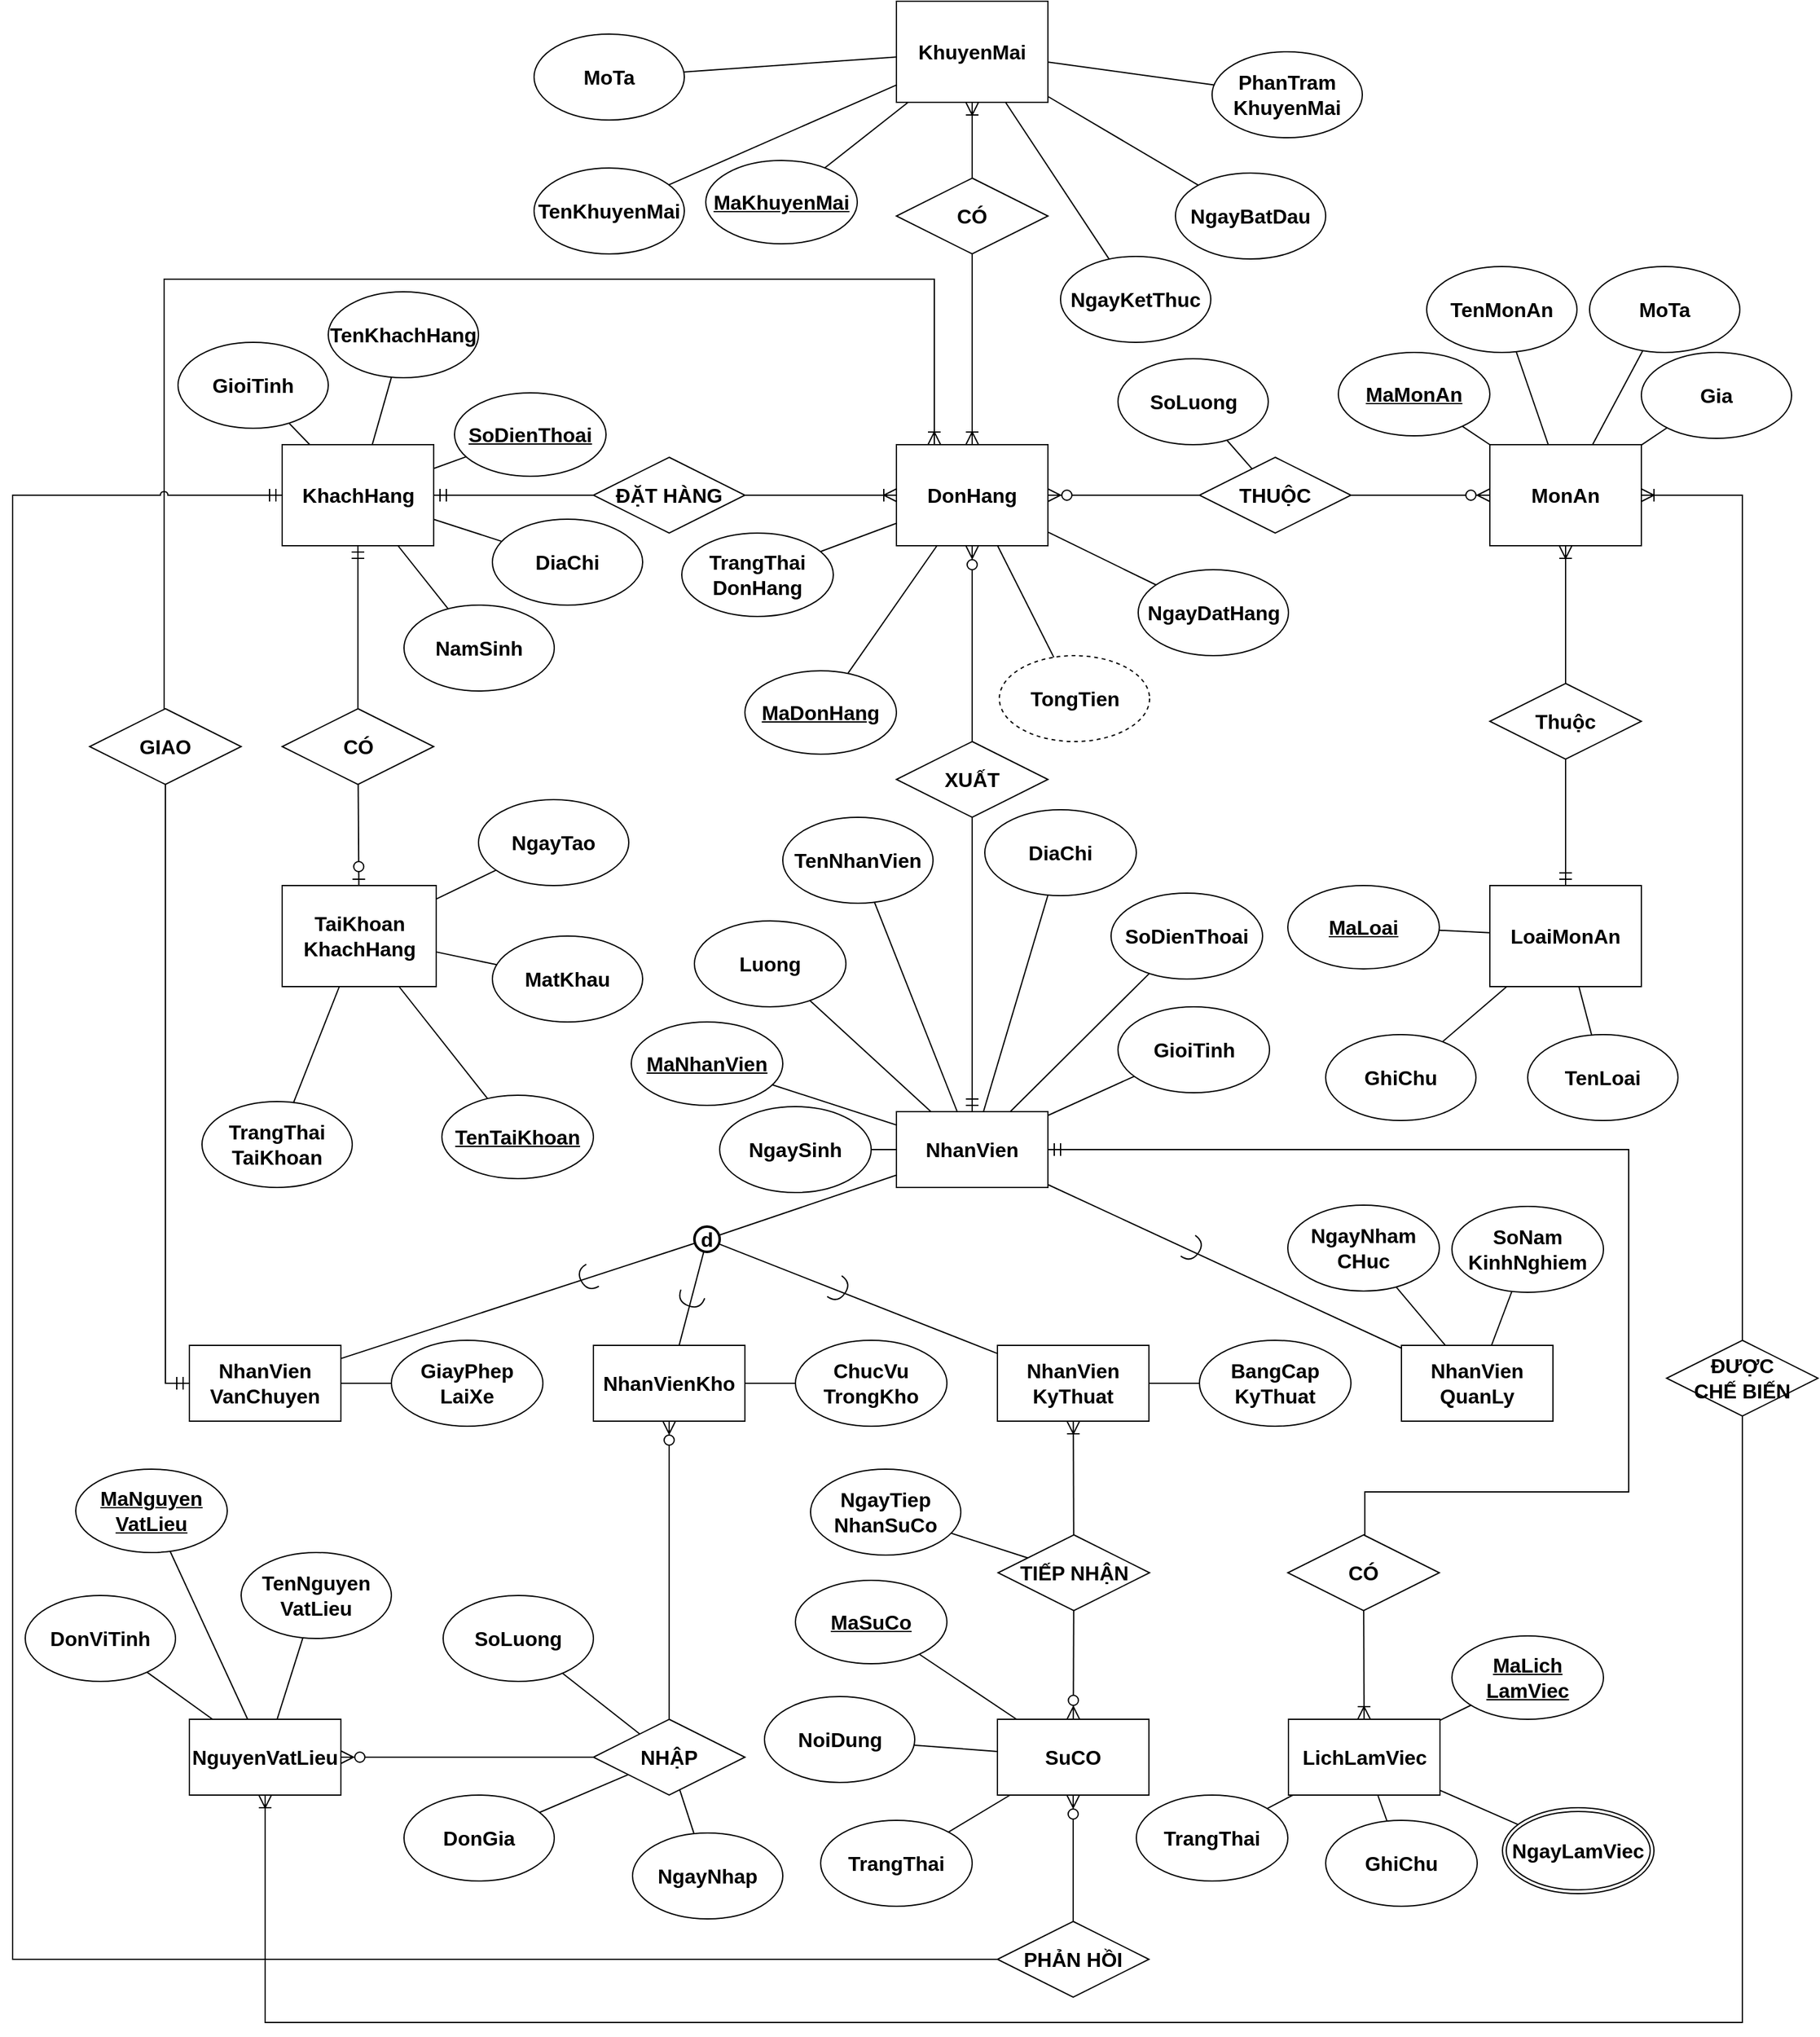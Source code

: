 <mxfile version="21.6.8" type="device">
  <diagram name="Page-1" id="TiDIDW8PdzmwlVwa-iWJ">
    <mxGraphModel dx="2712" dy="1981" grid="1" gridSize="10" guides="1" tooltips="1" connect="0" arrows="0" fold="1" page="0" pageScale="1" pageWidth="850" pageHeight="1100" math="0" shadow="0">
      <root>
        <mxCell id="0" />
        <mxCell id="1" parent="0" />
        <mxCell id="1gYb4sTMnEVi2AJFtTjA-1" value="NhanVien" style="whiteSpace=wrap;html=1;align=center;fontSize=16;fontStyle=1" parent="1" vertex="1">
          <mxGeometry x="280" y="379" width="120" height="60" as="geometry" />
        </mxCell>
        <mxCell id="1gYb4sTMnEVi2AJFtTjA-3" value="KhachHang" style="whiteSpace=wrap;html=1;align=center;fontSize=16;fontStyle=1" parent="1" vertex="1">
          <mxGeometry x="-206.5" y="-149" width="120" height="80" as="geometry" />
        </mxCell>
        <mxCell id="1gYb4sTMnEVi2AJFtTjA-4" value="CÓ" style="shape=rhombus;perimeter=rhombusPerimeter;whiteSpace=wrap;html=1;align=center;fontSize=16;fontStyle=1" parent="1" vertex="1">
          <mxGeometry x="-206.5" y="60" width="120" height="60" as="geometry" />
        </mxCell>
        <mxCell id="1gYb4sTMnEVi2AJFtTjA-5" value="TaiKhoan KhachHang" style="whiteSpace=wrap;html=1;align=center;fontSize=16;fontStyle=1" parent="1" vertex="1">
          <mxGeometry x="-206.5" y="200" width="122" height="80" as="geometry" />
        </mxCell>
        <mxCell id="1gYb4sTMnEVi2AJFtTjA-8" value="" style="fontSize=16;html=1;endArrow=ERzeroToOne;endFill=1;rounded=0;startSize=8;endSize=8;fontStyle=1" parent="1" source="1gYb4sTMnEVi2AJFtTjA-4" target="1gYb4sTMnEVi2AJFtTjA-5" edge="1">
          <mxGeometry width="100" height="100" relative="1" as="geometry">
            <mxPoint x="289.5" y="-18" as="sourcePoint" />
            <mxPoint x="149.5" y="-58" as="targetPoint" />
          </mxGeometry>
        </mxCell>
        <mxCell id="1gYb4sTMnEVi2AJFtTjA-10" value="" style="fontSize=16;html=1;endArrow=ERmandOne;rounded=0;startSize=8;endSize=8;fontStyle=1" parent="1" source="1gYb4sTMnEVi2AJFtTjA-4" target="1gYb4sTMnEVi2AJFtTjA-3" edge="1">
          <mxGeometry width="100" height="100" relative="1" as="geometry">
            <mxPoint x="-150.5" y="72" as="sourcePoint" />
            <mxPoint x="-50.5" y="-28" as="targetPoint" />
          </mxGeometry>
        </mxCell>
        <mxCell id="1gYb4sTMnEVi2AJFtTjA-16" value="NhanVien QuanLy" style="whiteSpace=wrap;html=1;align=center;fontSize=16;fontStyle=1" parent="1" vertex="1">
          <mxGeometry x="680" y="564" width="120" height="60" as="geometry" />
        </mxCell>
        <mxCell id="1gYb4sTMnEVi2AJFtTjA-17" value="NhanVien VanChuyen" style="whiteSpace=wrap;html=1;align=center;fontSize=16;fontStyle=1" parent="1" vertex="1">
          <mxGeometry x="-280" y="564" width="120" height="60" as="geometry" />
        </mxCell>
        <mxCell id="1gYb4sTMnEVi2AJFtTjA-18" value="NhanVienKho" style="whiteSpace=wrap;html=1;align=center;fontSize=16;fontStyle=1" parent="1" vertex="1">
          <mxGeometry x="40" y="564" width="120" height="60" as="geometry" />
        </mxCell>
        <mxCell id="1gYb4sTMnEVi2AJFtTjA-19" value="NhanVien KyThuat" style="whiteSpace=wrap;html=1;align=center;fontSize=16;fontStyle=1" parent="1" vertex="1">
          <mxGeometry x="360" y="564" width="120" height="60" as="geometry" />
        </mxCell>
        <mxCell id="1gYb4sTMnEVi2AJFtTjA-39" style="edgeStyle=none;curved=1;rounded=0;orthogonalLoop=1;jettySize=auto;html=1;fontSize=16;startSize=8;endSize=8;endArrow=none;endFill=0;fontStyle=1" parent="1" source="1gYb4sTMnEVi2AJFtTjA-38" target="1gYb4sTMnEVi2AJFtTjA-1" edge="1">
          <mxGeometry relative="1" as="geometry" />
        </mxCell>
        <mxCell id="1gYb4sTMnEVi2AJFtTjA-38" value="MaNhanVien" style="ellipse;whiteSpace=wrap;html=1;align=center;fontStyle=5;fontSize=16;" parent="1" vertex="1">
          <mxGeometry x="70" y="308" width="120" height="66" as="geometry" />
        </mxCell>
        <mxCell id="1gYb4sTMnEVi2AJFtTjA-41" style="edgeStyle=none;curved=1;rounded=0;orthogonalLoop=1;jettySize=auto;html=1;fontSize=16;startSize=8;endSize=8;endArrow=none;endFill=0;fontStyle=1" parent="1" source="1gYb4sTMnEVi2AJFtTjA-40" target="1gYb4sTMnEVi2AJFtTjA-1" edge="1">
          <mxGeometry relative="1" as="geometry" />
        </mxCell>
        <mxCell id="1gYb4sTMnEVi2AJFtTjA-40" value="TenNhanVien" style="ellipse;whiteSpace=wrap;html=1;align=center;fontSize=16;fontStyle=1" parent="1" vertex="1">
          <mxGeometry x="190" y="146" width="119" height="68" as="geometry" />
        </mxCell>
        <mxCell id="1gYb4sTMnEVi2AJFtTjA-42" value="DiaChi" style="ellipse;whiteSpace=wrap;html=1;align=center;fontSize=16;fontStyle=1" parent="1" vertex="1">
          <mxGeometry x="350" y="140" width="120" height="68" as="geometry" />
        </mxCell>
        <mxCell id="1gYb4sTMnEVi2AJFtTjA-43" style="edgeStyle=none;curved=1;rounded=0;orthogonalLoop=1;jettySize=auto;html=1;fontSize=16;startSize=8;endSize=8;endArrow=none;endFill=0;fontStyle=1" parent="1" source="1gYb4sTMnEVi2AJFtTjA-42" target="1gYb4sTMnEVi2AJFtTjA-1" edge="1">
          <mxGeometry relative="1" as="geometry">
            <mxPoint x="354" y="326" as="sourcePoint" />
            <mxPoint x="351" y="389" as="targetPoint" />
          </mxGeometry>
        </mxCell>
        <mxCell id="1gYb4sTMnEVi2AJFtTjA-44" value="SoDienThoai" style="ellipse;whiteSpace=wrap;html=1;align=center;fontSize=16;fontStyle=1" parent="1" vertex="1">
          <mxGeometry x="450" y="206" width="120" height="68" as="geometry" />
        </mxCell>
        <mxCell id="1gYb4sTMnEVi2AJFtTjA-45" style="edgeStyle=none;curved=1;rounded=0;orthogonalLoop=1;jettySize=auto;html=1;fontSize=16;startSize=8;endSize=8;endArrow=none;endFill=0;fontStyle=1" parent="1" source="1gYb4sTMnEVi2AJFtTjA-44" target="1gYb4sTMnEVi2AJFtTjA-1" edge="1">
          <mxGeometry relative="1" as="geometry">
            <mxPoint x="453" y="322" as="sourcePoint" />
            <mxPoint x="382" y="389" as="targetPoint" />
          </mxGeometry>
        </mxCell>
        <mxCell id="1gYb4sTMnEVi2AJFtTjA-46" value="NgaySinh" style="ellipse;whiteSpace=wrap;html=1;align=center;fontSize=16;fontStyle=1" parent="1" vertex="1">
          <mxGeometry x="140" y="375" width="120" height="68" as="geometry" />
        </mxCell>
        <mxCell id="1gYb4sTMnEVi2AJFtTjA-47" style="edgeStyle=none;curved=1;rounded=0;orthogonalLoop=1;jettySize=auto;html=1;fontSize=16;startSize=8;endSize=8;endArrow=none;endFill=0;fontStyle=1" parent="1" source="1gYb4sTMnEVi2AJFtTjA-46" target="1gYb4sTMnEVi2AJFtTjA-1" edge="1">
          <mxGeometry relative="1" as="geometry">
            <mxPoint x="260" y="322" as="sourcePoint" />
            <mxPoint x="322" y="389" as="targetPoint" />
          </mxGeometry>
        </mxCell>
        <mxCell id="1gYb4sTMnEVi2AJFtTjA-48" value="GioiTinh" style="ellipse;whiteSpace=wrap;html=1;align=center;fontSize=16;fontStyle=1" parent="1" vertex="1">
          <mxGeometry x="455.5" y="296" width="120" height="68" as="geometry" />
        </mxCell>
        <mxCell id="1gYb4sTMnEVi2AJFtTjA-49" style="edgeStyle=none;curved=1;rounded=0;orthogonalLoop=1;jettySize=auto;html=1;fontSize=16;startSize=8;endSize=8;endArrow=none;endFill=0;fontStyle=1" parent="1" source="1gYb4sTMnEVi2AJFtTjA-48" target="1gYb4sTMnEVi2AJFtTjA-1" edge="1">
          <mxGeometry relative="1" as="geometry">
            <mxPoint x="232" y="363" as="sourcePoint" />
            <mxPoint x="290" y="391" as="targetPoint" />
          </mxGeometry>
        </mxCell>
        <mxCell id="1gYb4sTMnEVi2AJFtTjA-50" value="SoNam KinhNghiem" style="ellipse;whiteSpace=wrap;html=1;align=center;fontSize=16;fontStyle=1" parent="1" vertex="1">
          <mxGeometry x="720" y="454" width="120" height="68" as="geometry" />
        </mxCell>
        <mxCell id="1gYb4sTMnEVi2AJFtTjA-51" style="edgeStyle=none;curved=1;rounded=0;orthogonalLoop=1;jettySize=auto;html=1;fontSize=16;startSize=8;endSize=8;endArrow=none;endFill=0;fontStyle=1" parent="1" source="1gYb4sTMnEVi2AJFtTjA-16" target="1gYb4sTMnEVi2AJFtTjA-50" edge="1">
          <mxGeometry relative="1" as="geometry">
            <mxPoint x="800" y="593.58" as="sourcePoint" />
            <mxPoint x="842" y="593.58" as="targetPoint" />
          </mxGeometry>
        </mxCell>
        <mxCell id="1gYb4sTMnEVi2AJFtTjA-52" value="ChucVu TrongKho" style="ellipse;whiteSpace=wrap;html=1;align=center;fontSize=16;fontStyle=1" parent="1" vertex="1">
          <mxGeometry x="200" y="560" width="120" height="68" as="geometry" />
        </mxCell>
        <mxCell id="1gYb4sTMnEVi2AJFtTjA-53" style="edgeStyle=none;curved=1;rounded=0;orthogonalLoop=1;jettySize=auto;html=1;fontSize=16;startSize=8;endSize=8;endArrow=none;endFill=0;fontStyle=1" parent="1" source="1gYb4sTMnEVi2AJFtTjA-52" target="1gYb4sTMnEVi2AJFtTjA-18" edge="1">
          <mxGeometry relative="1" as="geometry">
            <mxPoint x="216" y="603" as="sourcePoint" />
            <mxPoint x="140" y="603" as="targetPoint" />
          </mxGeometry>
        </mxCell>
        <mxCell id="1gYb4sTMnEVi2AJFtTjA-54" value="BangCap KyThuat" style="ellipse;whiteSpace=wrap;html=1;align=center;fontSize=16;fontStyle=1" parent="1" vertex="1">
          <mxGeometry x="520" y="560" width="120" height="68" as="geometry" />
        </mxCell>
        <mxCell id="1gYb4sTMnEVi2AJFtTjA-55" style="edgeStyle=none;curved=1;rounded=0;orthogonalLoop=1;jettySize=auto;html=1;fontSize=16;startSize=8;endSize=8;endArrow=none;endFill=0;fontStyle=1" parent="1" source="1gYb4sTMnEVi2AJFtTjA-54" target="1gYb4sTMnEVi2AJFtTjA-19" edge="1">
          <mxGeometry relative="1" as="geometry">
            <mxPoint x="400" y="513" as="sourcePoint" />
            <mxPoint x="360" y="513" as="targetPoint" />
          </mxGeometry>
        </mxCell>
        <mxCell id="1gYb4sTMnEVi2AJFtTjA-58" value="GiayPhep LaiXe" style="ellipse;whiteSpace=wrap;html=1;align=center;fontSize=16;fontStyle=1" parent="1" vertex="1">
          <mxGeometry x="-120" y="560" width="120" height="68" as="geometry" />
        </mxCell>
        <mxCell id="1gYb4sTMnEVi2AJFtTjA-59" style="edgeStyle=none;curved=1;rounded=0;orthogonalLoop=1;jettySize=auto;html=1;fontSize=16;startSize=8;endSize=8;endArrow=none;endFill=0;fontStyle=1" parent="1" source="1gYb4sTMnEVi2AJFtTjA-58" target="1gYb4sTMnEVi2AJFtTjA-17" edge="1">
          <mxGeometry relative="1" as="geometry">
            <mxPoint x="-120" y="593.71" as="sourcePoint" />
            <mxPoint x="-160" y="593.71" as="targetPoint" />
          </mxGeometry>
        </mxCell>
        <mxCell id="1gYb4sTMnEVi2AJFtTjA-60" value="NgayNham CHuc" style="ellipse;whiteSpace=wrap;html=1;align=center;fontSize=16;fontStyle=1" parent="1" vertex="1">
          <mxGeometry x="590" y="453" width="120" height="68" as="geometry" />
        </mxCell>
        <mxCell id="1gYb4sTMnEVi2AJFtTjA-61" style="edgeStyle=none;curved=1;rounded=0;orthogonalLoop=1;jettySize=auto;html=1;fontSize=16;startSize=8;endSize=8;endArrow=none;endFill=0;fontStyle=1" parent="1" source="1gYb4sTMnEVi2AJFtTjA-60" target="1gYb4sTMnEVi2AJFtTjA-16" edge="1">
          <mxGeometry relative="1" as="geometry">
            <mxPoint x="651" y="593.71" as="sourcePoint" />
            <mxPoint x="692" y="593.71" as="targetPoint" />
          </mxGeometry>
        </mxCell>
        <mxCell id="1gYb4sTMnEVi2AJFtTjA-62" value="SoDienThoai" style="ellipse;whiteSpace=wrap;html=1;align=center;fontStyle=5;fontSize=16;" parent="1" vertex="1">
          <mxGeometry x="-70" y="-190" width="120" height="66" as="geometry" />
        </mxCell>
        <mxCell id="1gYb4sTMnEVi2AJFtTjA-63" value="TenTaiKhoan" style="ellipse;whiteSpace=wrap;html=1;align=center;fontStyle=5;fontSize=16;" parent="1" vertex="1">
          <mxGeometry x="-80" y="366" width="120" height="66" as="geometry" />
        </mxCell>
        <mxCell id="1gYb4sTMnEVi2AJFtTjA-64" value="TenKhachHang" style="ellipse;whiteSpace=wrap;html=1;align=center;fontSize=16;fontStyle=1" parent="1" vertex="1">
          <mxGeometry x="-170" y="-270" width="119" height="68" as="geometry" />
        </mxCell>
        <mxCell id="1gYb4sTMnEVi2AJFtTjA-65" value="GioiTinh" style="ellipse;whiteSpace=wrap;html=1;align=center;fontSize=16;fontStyle=1" parent="1" vertex="1">
          <mxGeometry x="-289" y="-230" width="119" height="68" as="geometry" />
        </mxCell>
        <mxCell id="1gYb4sTMnEVi2AJFtTjA-66" value="NamSinh" style="ellipse;whiteSpace=wrap;html=1;align=center;fontSize=16;fontStyle=1" parent="1" vertex="1">
          <mxGeometry x="-110" y="-22" width="119" height="68" as="geometry" />
        </mxCell>
        <mxCell id="1gYb4sTMnEVi2AJFtTjA-67" style="edgeStyle=none;curved=1;rounded=0;orthogonalLoop=1;jettySize=auto;html=1;fontSize=16;startSize=8;endSize=8;endArrow=none;endFill=0;fontStyle=1" parent="1" source="1gYb4sTMnEVi2AJFtTjA-62" target="1gYb4sTMnEVi2AJFtTjA-3" edge="1">
          <mxGeometry relative="1" as="geometry">
            <mxPoint x="-221.5" y="-235" as="sourcePoint" />
            <mxPoint x="-180.5" y="-172" as="targetPoint" />
          </mxGeometry>
        </mxCell>
        <mxCell id="1gYb4sTMnEVi2AJFtTjA-68" style="edgeStyle=none;curved=1;rounded=0;orthogonalLoop=1;jettySize=auto;html=1;fontSize=16;startSize=8;endSize=8;endArrow=none;endFill=0;fontStyle=1" parent="1" source="1gYb4sTMnEVi2AJFtTjA-64" target="1gYb4sTMnEVi2AJFtTjA-3" edge="1">
          <mxGeometry relative="1" as="geometry">
            <mxPoint x="-153.5" y="-192" as="sourcePoint" />
            <mxPoint x="-157.5" y="-138" as="targetPoint" />
          </mxGeometry>
        </mxCell>
        <mxCell id="1gYb4sTMnEVi2AJFtTjA-69" style="edgeStyle=none;curved=1;rounded=0;orthogonalLoop=1;jettySize=auto;html=1;fontSize=16;startSize=8;endSize=8;endArrow=none;endFill=0;fontStyle=1" parent="1" source="1gYb4sTMnEVi2AJFtTjA-65" target="1gYb4sTMnEVi2AJFtTjA-3" edge="1">
          <mxGeometry relative="1" as="geometry">
            <mxPoint x="-153.5" y="-200" as="sourcePoint" />
            <mxPoint x="-158.5" y="-138" as="targetPoint" />
          </mxGeometry>
        </mxCell>
        <mxCell id="1gYb4sTMnEVi2AJFtTjA-70" style="edgeStyle=none;curved=1;rounded=0;orthogonalLoop=1;jettySize=auto;html=1;fontSize=16;startSize=8;endSize=8;endArrow=none;endFill=0;fontStyle=1" parent="1" source="1gYb4sTMnEVi2AJFtTjA-66" target="1gYb4sTMnEVi2AJFtTjA-3" edge="1">
          <mxGeometry relative="1" as="geometry">
            <mxPoint x="-153.5" y="-200" as="sourcePoint" />
            <mxPoint x="-158.5" y="-138" as="targetPoint" />
          </mxGeometry>
        </mxCell>
        <mxCell id="1gYb4sTMnEVi2AJFtTjA-73" value="NgayTao" style="ellipse;whiteSpace=wrap;html=1;align=center;fontSize=16;fontStyle=1" parent="1" vertex="1">
          <mxGeometry x="-51" y="132" width="119" height="68" as="geometry" />
        </mxCell>
        <mxCell id="1gYb4sTMnEVi2AJFtTjA-75" value="MatKhau" style="ellipse;whiteSpace=wrap;html=1;align=center;fontSize=16;fontStyle=1" parent="1" vertex="1">
          <mxGeometry x="-40" y="240" width="119" height="68" as="geometry" />
        </mxCell>
        <mxCell id="1gYb4sTMnEVi2AJFtTjA-76" value="TrangThai TaiKhoan" style="ellipse;whiteSpace=wrap;html=1;align=center;fontSize=16;fontStyle=1" parent="1" vertex="1">
          <mxGeometry x="-270" y="371" width="119" height="68" as="geometry" />
        </mxCell>
        <mxCell id="1gYb4sTMnEVi2AJFtTjA-77" style="edgeStyle=none;curved=1;rounded=0;orthogonalLoop=1;jettySize=auto;html=1;fontSize=16;startSize=8;endSize=8;endArrow=none;endFill=0;fontStyle=1" parent="1" source="1gYb4sTMnEVi2AJFtTjA-63" target="1gYb4sTMnEVi2AJFtTjA-5" edge="1">
          <mxGeometry relative="1" as="geometry">
            <mxPoint x="-372" y="104" as="sourcePoint" />
            <mxPoint x="-373" y="168" as="targetPoint" />
          </mxGeometry>
        </mxCell>
        <mxCell id="1gYb4sTMnEVi2AJFtTjA-78" style="edgeStyle=none;curved=1;rounded=0;orthogonalLoop=1;jettySize=auto;html=1;fontSize=16;startSize=8;endSize=8;endArrow=none;endFill=0;fontStyle=1" parent="1" source="1gYb4sTMnEVi2AJFtTjA-73" target="1gYb4sTMnEVi2AJFtTjA-5" edge="1">
          <mxGeometry relative="1" as="geometry">
            <mxPoint x="-336" y="81" as="sourcePoint" />
            <mxPoint x="-262" y="178" as="targetPoint" />
          </mxGeometry>
        </mxCell>
        <mxCell id="1gYb4sTMnEVi2AJFtTjA-80" style="edgeStyle=none;curved=1;rounded=0;orthogonalLoop=1;jettySize=auto;html=1;fontSize=16;startSize=8;endSize=8;endArrow=none;endFill=0;fontStyle=1" parent="1" source="1gYb4sTMnEVi2AJFtTjA-76" target="1gYb4sTMnEVi2AJFtTjA-5" edge="1">
          <mxGeometry relative="1" as="geometry">
            <mxPoint x="-126" y="82" as="sourcePoint" />
            <mxPoint x="-212" y="178" as="targetPoint" />
          </mxGeometry>
        </mxCell>
        <mxCell id="1gYb4sTMnEVi2AJFtTjA-81" style="edgeStyle=none;curved=1;rounded=0;orthogonalLoop=1;jettySize=auto;html=1;fontSize=16;startSize=8;endSize=8;endArrow=none;endFill=0;fontStyle=1" parent="1" source="1gYb4sTMnEVi2AJFtTjA-75" target="1gYb4sTMnEVi2AJFtTjA-5" edge="1">
          <mxGeometry relative="1" as="geometry">
            <mxPoint x="-144" y="156" as="sourcePoint" />
            <mxPoint x="-185" y="178" as="targetPoint" />
          </mxGeometry>
        </mxCell>
        <mxCell id="1gYb4sTMnEVi2AJFtTjA-83" value="" style="endArrow=none;html=1;rounded=0;fontSize=16;startSize=8;endSize=8;curved=1;fontStyle=1" parent="1" source="1gYb4sTMnEVi2AJFtTjA-84" target="1gYb4sTMnEVi2AJFtTjA-1" edge="1">
          <mxGeometry relative="1" as="geometry">
            <mxPoint x="160" y="470" as="sourcePoint" />
            <mxPoint x="280" y="500" as="targetPoint" />
          </mxGeometry>
        </mxCell>
        <mxCell id="1gYb4sTMnEVi2AJFtTjA-84" value="d" style="strokeWidth=2;html=1;shape=mxgraph.flowchart.start_2;whiteSpace=wrap;fontSize=16;labelPosition=center;verticalLabelPosition=middle;align=center;verticalAlign=middle;fontFamily=Helvetica;fontStyle=1" parent="1" vertex="1">
          <mxGeometry x="120" y="470" width="20" height="20" as="geometry" />
        </mxCell>
        <mxCell id="1gYb4sTMnEVi2AJFtTjA-85" value="" style="endArrow=none;html=1;rounded=0;fontSize=16;startSize=8;endSize=8;curved=1;fontStyle=1" parent="1" source="1gYb4sTMnEVi2AJFtTjA-17" target="1gYb4sTMnEVi2AJFtTjA-84" edge="1">
          <mxGeometry relative="1" as="geometry">
            <mxPoint x="-184" y="538" as="sourcePoint" />
            <mxPoint x="-44" y="490" as="targetPoint" />
          </mxGeometry>
        </mxCell>
        <mxCell id="1gYb4sTMnEVi2AJFtTjA-86" value="" style="endArrow=none;html=1;rounded=0;fontSize=16;startSize=8;endSize=8;curved=1;fontStyle=1" parent="1" source="1gYb4sTMnEVi2AJFtTjA-18" target="1gYb4sTMnEVi2AJFtTjA-84" edge="1">
          <mxGeometry relative="1" as="geometry">
            <mxPoint x="-150" y="584" as="sourcePoint" />
            <mxPoint x="130" y="493" as="targetPoint" />
          </mxGeometry>
        </mxCell>
        <mxCell id="1gYb4sTMnEVi2AJFtTjA-87" value="" style="endArrow=none;html=1;rounded=0;fontSize=16;startSize=8;endSize=8;curved=1;fontStyle=1" parent="1" source="1gYb4sTMnEVi2AJFtTjA-19" target="1gYb4sTMnEVi2AJFtTjA-84" edge="1">
          <mxGeometry relative="1" as="geometry">
            <mxPoint x="118" y="574" as="sourcePoint" />
            <mxPoint x="137" y="500" as="targetPoint" />
          </mxGeometry>
        </mxCell>
        <mxCell id="1gYb4sTMnEVi2AJFtTjA-88" value="" style="shape=requiredInterface;html=1;verticalLabelPosition=bottom;sketch=0;fontSize=16;rotation=-210;fontStyle=1" parent="1" vertex="1">
          <mxGeometry x="30" y="501" width="10" height="20" as="geometry" />
        </mxCell>
        <mxCell id="1gYb4sTMnEVi2AJFtTjA-90" value="" style="shape=requiredInterface;html=1;verticalLabelPosition=bottom;sketch=0;fontSize=16;rotation=110;fontStyle=1" parent="1" vertex="1">
          <mxGeometry x="112" y="518" width="10" height="20" as="geometry" />
        </mxCell>
        <mxCell id="1gYb4sTMnEVi2AJFtTjA-91" value="" style="shape=requiredInterface;html=1;verticalLabelPosition=bottom;sketch=0;fontSize=16;rotation=35;fontStyle=1" parent="1" vertex="1">
          <mxGeometry x="230" y="510" width="10" height="20" as="geometry" />
        </mxCell>
        <mxCell id="1gYb4sTMnEVi2AJFtTjA-92" value="" style="endArrow=none;html=1;rounded=0;fontSize=16;startSize=8;endSize=8;curved=1;fontStyle=1" parent="1" source="1gYb4sTMnEVi2AJFtTjA-16" target="1gYb4sTMnEVi2AJFtTjA-1" edge="1">
          <mxGeometry relative="1" as="geometry">
            <mxPoint x="406" y="535" as="sourcePoint" />
            <mxPoint x="546" y="487" as="targetPoint" />
          </mxGeometry>
        </mxCell>
        <mxCell id="1gYb4sTMnEVi2AJFtTjA-93" value="" style="shape=requiredInterface;html=1;verticalLabelPosition=bottom;sketch=0;fontSize=16;rotation=35;fontStyle=1" parent="1" vertex="1">
          <mxGeometry x="510" y="478" width="10" height="20" as="geometry" />
        </mxCell>
        <mxCell id="1gYb4sTMnEVi2AJFtTjA-94" value="Luong" style="ellipse;whiteSpace=wrap;html=1;align=center;fontSize=16;fontStyle=1" parent="1" vertex="1">
          <mxGeometry x="120" y="228" width="120" height="68" as="geometry" />
        </mxCell>
        <mxCell id="1gYb4sTMnEVi2AJFtTjA-95" style="edgeStyle=none;curved=1;rounded=0;orthogonalLoop=1;jettySize=auto;html=1;fontSize=16;startSize=8;endSize=8;endArrow=none;endFill=0;fontStyle=1" parent="1" source="1gYb4sTMnEVi2AJFtTjA-94" target="1gYb4sTMnEVi2AJFtTjA-1" edge="1">
          <mxGeometry relative="1" as="geometry">
            <mxPoint x="410" y="326" as="sourcePoint" />
            <mxPoint x="369" y="389" as="targetPoint" />
          </mxGeometry>
        </mxCell>
        <mxCell id="1gYb4sTMnEVi2AJFtTjA-96" value="DiaChi" style="ellipse;whiteSpace=wrap;html=1;align=center;fontSize=16;fontStyle=1" parent="1" vertex="1">
          <mxGeometry x="-40" y="-90" width="119" height="68" as="geometry" />
        </mxCell>
        <mxCell id="1gYb4sTMnEVi2AJFtTjA-97" style="edgeStyle=none;curved=1;rounded=0;orthogonalLoop=1;jettySize=auto;html=1;fontSize=16;startSize=8;endSize=8;endArrow=none;endFill=0;fontStyle=1" parent="1" source="1gYb4sTMnEVi2AJFtTjA-96" target="1gYb4sTMnEVi2AJFtTjA-3" edge="1">
          <mxGeometry relative="1" as="geometry">
            <mxPoint x="-260.5" y="-36" as="sourcePoint" />
            <mxPoint x="-196.5" y="-69" as="targetPoint" />
          </mxGeometry>
        </mxCell>
        <mxCell id="1gYb4sTMnEVi2AJFtTjA-98" value="DonHang" style="whiteSpace=wrap;html=1;align=center;fontSize=16;fontStyle=1" parent="1" vertex="1">
          <mxGeometry x="280" y="-149" width="120" height="80" as="geometry" />
        </mxCell>
        <mxCell id="1gYb4sTMnEVi2AJFtTjA-99" value="XUẤT" style="shape=rhombus;perimeter=rhombusPerimeter;whiteSpace=wrap;html=1;align=center;fontSize=16;fontStyle=1" parent="1" vertex="1">
          <mxGeometry x="280" y="86" width="120" height="60" as="geometry" />
        </mxCell>
        <mxCell id="1gYb4sTMnEVi2AJFtTjA-100" value="ĐẶT HÀNG" style="shape=rhombus;perimeter=rhombusPerimeter;whiteSpace=wrap;html=1;align=center;fontSize=16;fontStyle=1" parent="1" vertex="1">
          <mxGeometry x="40" y="-139" width="120" height="60" as="geometry" />
        </mxCell>
        <mxCell id="1gYb4sTMnEVi2AJFtTjA-101" value="" style="fontSize=16;html=1;endArrow=ERoneToMany;rounded=0;startSize=8;endSize=8;fontStyle=1" parent="1" source="1gYb4sTMnEVi2AJFtTjA-100" target="1gYb4sTMnEVi2AJFtTjA-98" edge="1">
          <mxGeometry width="100" height="100" relative="1" as="geometry">
            <mxPoint x="60" y="60" as="sourcePoint" />
            <mxPoint x="160" y="-40" as="targetPoint" />
          </mxGeometry>
        </mxCell>
        <mxCell id="1gYb4sTMnEVi2AJFtTjA-102" value="" style="fontSize=16;html=1;endArrow=ERmandOne;rounded=0;startSize=8;endSize=8;fontStyle=1" parent="1" source="1gYb4sTMnEVi2AJFtTjA-100" target="1gYb4sTMnEVi2AJFtTjA-3" edge="1">
          <mxGeometry width="100" height="100" relative="1" as="geometry">
            <mxPoint x="-136" y="-208" as="sourcePoint" />
            <mxPoint x="-136" y="-139" as="targetPoint" />
          </mxGeometry>
        </mxCell>
        <mxCell id="1gYb4sTMnEVi2AJFtTjA-104" value="" style="fontSize=16;html=1;endArrow=ERzeroToMany;endFill=1;rounded=0;startSize=8;endSize=8;fontStyle=1" parent="1" source="1gYb4sTMnEVi2AJFtTjA-99" target="1gYb4sTMnEVi2AJFtTjA-98" edge="1">
          <mxGeometry width="100" height="100" relative="1" as="geometry">
            <mxPoint x="60" y="110" as="sourcePoint" />
            <mxPoint x="160" y="10" as="targetPoint" />
          </mxGeometry>
        </mxCell>
        <mxCell id="1gYb4sTMnEVi2AJFtTjA-105" value="" style="fontSize=16;html=1;endArrow=ERmandOne;rounded=0;startSize=8;endSize=8;fontStyle=1" parent="1" source="1gYb4sTMnEVi2AJFtTjA-99" target="1gYb4sTMnEVi2AJFtTjA-1" edge="1">
          <mxGeometry width="100" height="100" relative="1" as="geometry">
            <mxPoint x="339.47" y="150" as="sourcePoint" />
            <mxPoint x="339.47" y="219" as="targetPoint" />
          </mxGeometry>
        </mxCell>
        <mxCell id="1gYb4sTMnEVi2AJFtTjA-106" value="MonAn" style="whiteSpace=wrap;html=1;align=center;fontSize=16;fontStyle=1" parent="1" vertex="1">
          <mxGeometry x="750" y="-149" width="120" height="80" as="geometry" />
        </mxCell>
        <mxCell id="1gYb4sTMnEVi2AJFtTjA-107" value="MaDonHang" style="ellipse;whiteSpace=wrap;html=1;align=center;fontStyle=5;fontSize=16;" parent="1" vertex="1">
          <mxGeometry x="160" y="30" width="120" height="66" as="geometry" />
        </mxCell>
        <mxCell id="1gYb4sTMnEVi2AJFtTjA-109" value="NgayDatHang" style="ellipse;whiteSpace=wrap;html=1;align=center;fontSize=16;fontStyle=1" parent="1" vertex="1">
          <mxGeometry x="471.5" y="-50" width="119" height="68" as="geometry" />
        </mxCell>
        <mxCell id="1gYb4sTMnEVi2AJFtTjA-110" value="TongTien" style="ellipse;whiteSpace=wrap;html=1;align=center;fontSize=16;fontStyle=1;dashed=1;" parent="1" vertex="1">
          <mxGeometry x="361.5" y="18" width="119" height="68" as="geometry" />
        </mxCell>
        <mxCell id="1gYb4sTMnEVi2AJFtTjA-111" value="TrangThai DonHang" style="ellipse;html=1;align=center;fontSize=16;fontStyle=1;whiteSpace=wrap;" parent="1" vertex="1">
          <mxGeometry x="110" y="-79" width="120" height="66" as="geometry" />
        </mxCell>
        <mxCell id="1gYb4sTMnEVi2AJFtTjA-112" style="edgeStyle=none;curved=1;rounded=0;orthogonalLoop=1;jettySize=auto;html=1;fontSize=16;startSize=8;endSize=8;endArrow=none;endFill=0;fontStyle=1" parent="1" source="1gYb4sTMnEVi2AJFtTjA-107" target="1gYb4sTMnEVi2AJFtTjA-98" edge="1">
          <mxGeometry relative="1" as="geometry">
            <mxPoint x="280" y="-195.5" as="sourcePoint" />
            <mxPoint x="316" y="-172.5" as="targetPoint" />
          </mxGeometry>
        </mxCell>
        <mxCell id="1gYb4sTMnEVi2AJFtTjA-113" style="edgeStyle=none;curved=1;rounded=0;orthogonalLoop=1;jettySize=auto;html=1;fontSize=16;startSize=8;endSize=8;endArrow=none;endFill=0;fontStyle=1" parent="1" source="1gYb4sTMnEVi2AJFtTjA-111" target="1gYb4sTMnEVi2AJFtTjA-98" edge="1">
          <mxGeometry relative="1" as="geometry">
            <mxPoint x="302" y="-181" as="sourcePoint" />
            <mxPoint x="330" y="-165" as="targetPoint" />
          </mxGeometry>
        </mxCell>
        <mxCell id="1gYb4sTMnEVi2AJFtTjA-114" style="edgeStyle=none;curved=1;rounded=0;orthogonalLoop=1;jettySize=auto;html=1;fontSize=16;startSize=8;endSize=8;endArrow=none;endFill=0;fontStyle=1" parent="1" source="1gYb4sTMnEVi2AJFtTjA-109" target="1gYb4sTMnEVi2AJFtTjA-98" edge="1">
          <mxGeometry relative="1" as="geometry">
            <mxPoint x="280" y="-209" as="sourcePoint" />
            <mxPoint x="325" y="-139" as="targetPoint" />
          </mxGeometry>
        </mxCell>
        <mxCell id="1gYb4sTMnEVi2AJFtTjA-115" style="edgeStyle=none;curved=1;rounded=0;orthogonalLoop=1;jettySize=auto;html=1;fontSize=16;startSize=8;endSize=8;endArrow=none;endFill=0;fontStyle=1" parent="1" source="1gYb4sTMnEVi2AJFtTjA-110" target="1gYb4sTMnEVi2AJFtTjA-98" edge="1">
          <mxGeometry relative="1" as="geometry">
            <mxPoint x="393" y="-208" as="sourcePoint" />
            <mxPoint x="366" y="-139" as="targetPoint" />
          </mxGeometry>
        </mxCell>
        <mxCell id="1gYb4sTMnEVi2AJFtTjA-116" value="MaMonAn" style="ellipse;whiteSpace=wrap;html=1;align=center;fontStyle=5;fontSize=16;" parent="1" vertex="1">
          <mxGeometry x="630" y="-222" width="120" height="66" as="geometry" />
        </mxCell>
        <mxCell id="1gYb4sTMnEVi2AJFtTjA-117" value="TenMonAn" style="ellipse;whiteSpace=wrap;html=1;align=center;fontSize=16;fontStyle=1" parent="1" vertex="1">
          <mxGeometry x="700" y="-290" width="119" height="68" as="geometry" />
        </mxCell>
        <mxCell id="1gYb4sTMnEVi2AJFtTjA-118" value="MoTa" style="ellipse;whiteSpace=wrap;html=1;align=center;fontSize=16;fontStyle=1" parent="1" vertex="1">
          <mxGeometry x="829" y="-290" width="119" height="68" as="geometry" />
        </mxCell>
        <mxCell id="1gYb4sTMnEVi2AJFtTjA-120" value="Gia" style="ellipse;whiteSpace=wrap;html=1;align=center;fontSize=16;fontStyle=1" parent="1" vertex="1">
          <mxGeometry x="870" y="-222" width="119" height="68" as="geometry" />
        </mxCell>
        <mxCell id="1gYb4sTMnEVi2AJFtTjA-121" style="edgeStyle=none;curved=1;rounded=0;orthogonalLoop=1;jettySize=auto;html=1;fontSize=16;startSize=8;endSize=8;endArrow=none;endFill=0;fontStyle=1" parent="1" source="1gYb4sTMnEVi2AJFtTjA-116" target="1gYb4sTMnEVi2AJFtTjA-106" edge="1">
          <mxGeometry relative="1" as="geometry">
            <mxPoint x="787" y="-190" as="sourcePoint" />
            <mxPoint x="760" y="-121" as="targetPoint" />
          </mxGeometry>
        </mxCell>
        <mxCell id="1gYb4sTMnEVi2AJFtTjA-122" style="edgeStyle=none;curved=1;rounded=0;orthogonalLoop=1;jettySize=auto;html=1;fontSize=16;startSize=8;endSize=8;endArrow=none;endFill=0;fontStyle=1" parent="1" source="1gYb4sTMnEVi2AJFtTjA-117" target="1gYb4sTMnEVi2AJFtTjA-106" edge="1">
          <mxGeometry relative="1" as="geometry">
            <mxPoint x="770" y="-177" as="sourcePoint" />
            <mxPoint x="791" y="-162" as="targetPoint" />
          </mxGeometry>
        </mxCell>
        <mxCell id="1gYb4sTMnEVi2AJFtTjA-123" style="edgeStyle=none;curved=1;rounded=0;orthogonalLoop=1;jettySize=auto;html=1;fontSize=16;startSize=8;endSize=8;endArrow=none;endFill=0;fontStyle=1" parent="1" source="1gYb4sTMnEVi2AJFtTjA-118" target="1gYb4sTMnEVi2AJFtTjA-106" edge="1">
          <mxGeometry relative="1" as="geometry">
            <mxPoint x="781" y="-213" as="sourcePoint" />
            <mxPoint x="806" y="-139" as="targetPoint" />
          </mxGeometry>
        </mxCell>
        <mxCell id="1gYb4sTMnEVi2AJFtTjA-124" style="edgeStyle=none;curved=1;rounded=0;orthogonalLoop=1;jettySize=auto;html=1;fontSize=16;startSize=8;endSize=8;endArrow=none;endFill=0;fontStyle=1" parent="1" source="1gYb4sTMnEVi2AJFtTjA-120" target="1gYb4sTMnEVi2AJFtTjA-106" edge="1">
          <mxGeometry relative="1" as="geometry">
            <mxPoint x="881" y="-213" as="sourcePoint" />
            <mxPoint x="841" y="-139" as="targetPoint" />
          </mxGeometry>
        </mxCell>
        <mxCell id="1gYb4sTMnEVi2AJFtTjA-125" value="THUỘC" style="shape=rhombus;perimeter=rhombusPerimeter;whiteSpace=wrap;html=1;align=center;fontSize=16;fontStyle=1" parent="1" vertex="1">
          <mxGeometry x="520" y="-139" width="120" height="60" as="geometry" />
        </mxCell>
        <mxCell id="1gYb4sTMnEVi2AJFtTjA-126" value="" style="fontSize=16;html=1;endArrow=ERzeroToMany;endFill=1;rounded=0;startSize=8;endSize=8;fontStyle=1" parent="1" source="1gYb4sTMnEVi2AJFtTjA-125" target="1gYb4sTMnEVi2AJFtTjA-98" edge="1">
          <mxGeometry width="100" height="100" relative="1" as="geometry">
            <mxPoint x="455" y="40" as="sourcePoint" />
            <mxPoint x="455" y="-79" as="targetPoint" />
          </mxGeometry>
        </mxCell>
        <mxCell id="1gYb4sTMnEVi2AJFtTjA-127" value="" style="fontSize=16;html=1;endArrow=ERzeroToMany;endFill=1;rounded=0;startSize=8;endSize=8;fontStyle=1" parent="1" source="1gYb4sTMnEVi2AJFtTjA-125" target="1gYb4sTMnEVi2AJFtTjA-106" edge="1">
          <mxGeometry width="100" height="100" relative="1" as="geometry">
            <mxPoint x="870" y="-10" as="sourcePoint" />
            <mxPoint x="750" y="-10" as="targetPoint" />
          </mxGeometry>
        </mxCell>
        <mxCell id="1gYb4sTMnEVi2AJFtTjA-128" value="LoaiMonAn" style="whiteSpace=wrap;html=1;align=center;fontSize=16;fontStyle=1" parent="1" vertex="1">
          <mxGeometry x="750" y="200" width="120" height="80" as="geometry" />
        </mxCell>
        <mxCell id="1gYb4sTMnEVi2AJFtTjA-129" value="Thuộc" style="shape=rhombus;perimeter=rhombusPerimeter;whiteSpace=wrap;html=1;align=center;fontSize=16;fontStyle=1" parent="1" vertex="1">
          <mxGeometry x="750" y="40" width="120" height="60" as="geometry" />
        </mxCell>
        <mxCell id="1gYb4sTMnEVi2AJFtTjA-130" value="" style="fontSize=16;html=1;endArrow=ERmandOne;rounded=0;startSize=8;endSize=8;fontStyle=1" parent="1" source="1gYb4sTMnEVi2AJFtTjA-129" target="1gYb4sTMnEVi2AJFtTjA-128" edge="1">
          <mxGeometry width="100" height="100" relative="1" as="geometry">
            <mxPoint x="720" y="250" as="sourcePoint" />
            <mxPoint x="720" y="121" as="targetPoint" />
          </mxGeometry>
        </mxCell>
        <mxCell id="1gYb4sTMnEVi2AJFtTjA-131" value="" style="fontSize=16;html=1;endArrow=ERoneToMany;rounded=0;startSize=8;endSize=8;fontStyle=1" parent="1" source="1gYb4sTMnEVi2AJFtTjA-129" target="1gYb4sTMnEVi2AJFtTjA-106" edge="1">
          <mxGeometry width="100" height="100" relative="1" as="geometry">
            <mxPoint x="580" y="120" as="sourcePoint" />
            <mxPoint x="680" y="20" as="targetPoint" />
          </mxGeometry>
        </mxCell>
        <mxCell id="1gYb4sTMnEVi2AJFtTjA-132" value="MaLoai" style="ellipse;whiteSpace=wrap;html=1;align=center;fontStyle=5;fontSize=16;" parent="1" vertex="1">
          <mxGeometry x="590" y="200" width="120" height="66" as="geometry" />
        </mxCell>
        <mxCell id="1gYb4sTMnEVi2AJFtTjA-133" value="TenLoai" style="ellipse;whiteSpace=wrap;html=1;align=center;fontSize=16;fontStyle=1" parent="1" vertex="1">
          <mxGeometry x="780" y="318" width="119" height="68" as="geometry" />
        </mxCell>
        <mxCell id="1gYb4sTMnEVi2AJFtTjA-134" value="GhiChu" style="ellipse;whiteSpace=wrap;html=1;align=center;fontSize=16;fontStyle=1" parent="1" vertex="1">
          <mxGeometry x="620" y="318" width="119" height="68" as="geometry" />
        </mxCell>
        <mxCell id="1gYb4sTMnEVi2AJFtTjA-135" style="edgeStyle=none;curved=1;rounded=0;orthogonalLoop=1;jettySize=auto;html=1;fontSize=16;startSize=8;endSize=8;endArrow=none;endFill=0;fontStyle=1" parent="1" source="1gYb4sTMnEVi2AJFtTjA-132" target="1gYb4sTMnEVi2AJFtTjA-128" edge="1">
          <mxGeometry relative="1" as="geometry">
            <mxPoint x="705" y="133" as="sourcePoint" />
            <mxPoint x="730" y="207" as="targetPoint" />
          </mxGeometry>
        </mxCell>
        <mxCell id="1gYb4sTMnEVi2AJFtTjA-136" style="rounded=0;orthogonalLoop=1;jettySize=auto;html=1;fontSize=16;startSize=8;endSize=8;endArrow=none;endFill=0;fontStyle=1" parent="1" source="1gYb4sTMnEVi2AJFtTjA-128" target="1gYb4sTMnEVi2AJFtTjA-134" edge="1">
          <mxGeometry relative="1" as="geometry">
            <mxPoint x="730" y="307" as="sourcePoint" />
            <mxPoint x="770" y="308" as="targetPoint" />
          </mxGeometry>
        </mxCell>
        <mxCell id="1gYb4sTMnEVi2AJFtTjA-139" style="edgeStyle=none;curved=1;rounded=0;orthogonalLoop=1;jettySize=auto;html=1;fontSize=16;startSize=8;endSize=8;endArrow=none;endFill=0;fontStyle=1" parent="1" source="1gYb4sTMnEVi2AJFtTjA-128" target="1gYb4sTMnEVi2AJFtTjA-133" edge="1">
          <mxGeometry relative="1" as="geometry">
            <mxPoint x="900" y="298" as="sourcePoint" />
            <mxPoint x="940" y="298" as="targetPoint" />
          </mxGeometry>
        </mxCell>
        <mxCell id="1gYb4sTMnEVi2AJFtTjA-140" value="KhuyenMai" style="whiteSpace=wrap;html=1;align=center;fontSize=16;fontStyle=1" parent="1" vertex="1">
          <mxGeometry x="280" y="-500" width="120" height="80" as="geometry" />
        </mxCell>
        <mxCell id="1gYb4sTMnEVi2AJFtTjA-141" value="MaKhuyenMai" style="ellipse;whiteSpace=wrap;html=1;align=center;fontStyle=5;fontSize=16;" parent="1" vertex="1">
          <mxGeometry x="129" y="-374" width="120" height="66" as="geometry" />
        </mxCell>
        <mxCell id="1gYb4sTMnEVi2AJFtTjA-142" value="TenKhuyenMai" style="ellipse;whiteSpace=wrap;html=1;align=center;fontSize=16;fontStyle=1" parent="1" vertex="1">
          <mxGeometry x="-7" y="-368" width="119" height="68" as="geometry" />
        </mxCell>
        <mxCell id="1gYb4sTMnEVi2AJFtTjA-143" value="MoTa" style="ellipse;whiteSpace=wrap;html=1;align=center;fontSize=16;fontStyle=1" parent="1" vertex="1">
          <mxGeometry x="-7" y="-474" width="119" height="68" as="geometry" />
        </mxCell>
        <mxCell id="1gYb4sTMnEVi2AJFtTjA-144" value="NgayBatDau" style="ellipse;whiteSpace=wrap;html=1;align=center;fontSize=16;fontStyle=1" parent="1" vertex="1">
          <mxGeometry x="501" y="-364" width="119" height="68" as="geometry" />
        </mxCell>
        <mxCell id="1gYb4sTMnEVi2AJFtTjA-145" value="NgayKetThuc" style="ellipse;whiteSpace=wrap;html=1;align=center;fontSize=16;fontStyle=1" parent="1" vertex="1">
          <mxGeometry x="410" y="-298" width="119" height="68" as="geometry" />
        </mxCell>
        <mxCell id="1gYb4sTMnEVi2AJFtTjA-146" style="edgeStyle=none;curved=1;rounded=0;orthogonalLoop=1;jettySize=auto;html=1;fontSize=16;startSize=8;endSize=8;endArrow=none;endFill=0;fontStyle=1" parent="1" source="1gYb4sTMnEVi2AJFtTjA-141" target="1gYb4sTMnEVi2AJFtTjA-140" edge="1">
          <mxGeometry relative="1" as="geometry">
            <mxPoint x="260" y="-470" as="sourcePoint" />
            <mxPoint x="310" y="-400" as="targetPoint" />
          </mxGeometry>
        </mxCell>
        <mxCell id="1gYb4sTMnEVi2AJFtTjA-147" style="edgeStyle=none;curved=1;rounded=0;orthogonalLoop=1;jettySize=auto;html=1;fontSize=16;startSize=8;endSize=8;endArrow=none;endFill=0;fontStyle=1" parent="1" source="1gYb4sTMnEVi2AJFtTjA-142" target="1gYb4sTMnEVi2AJFtTjA-140" edge="1">
          <mxGeometry relative="1" as="geometry">
            <mxPoint x="240" y="-580" as="sourcePoint" />
            <mxPoint x="278" y="-578" as="targetPoint" />
          </mxGeometry>
        </mxCell>
        <mxCell id="1gYb4sTMnEVi2AJFtTjA-148" style="edgeStyle=none;curved=1;rounded=0;orthogonalLoop=1;jettySize=auto;html=1;fontSize=16;startSize=8;endSize=8;endArrow=none;endFill=0;fontStyle=1" parent="1" source="1gYb4sTMnEVi2AJFtTjA-143" target="1gYb4sTMnEVi2AJFtTjA-140" edge="1">
          <mxGeometry relative="1" as="geometry">
            <mxPoint x="240" y="-579" as="sourcePoint" />
            <mxPoint x="290" y="-547" as="targetPoint" />
          </mxGeometry>
        </mxCell>
        <mxCell id="1gYb4sTMnEVi2AJFtTjA-149" style="edgeStyle=none;curved=1;rounded=0;orthogonalLoop=1;jettySize=auto;html=1;fontSize=16;startSize=8;endSize=8;endArrow=none;endFill=0;fontStyle=1" parent="1" source="1gYb4sTMnEVi2AJFtTjA-144" target="1gYb4sTMnEVi2AJFtTjA-140" edge="1">
          <mxGeometry relative="1" as="geometry">
            <mxPoint x="335" y="-592" as="sourcePoint" />
            <mxPoint x="343" y="-550" as="targetPoint" />
          </mxGeometry>
        </mxCell>
        <mxCell id="1gYb4sTMnEVi2AJFtTjA-150" style="edgeStyle=none;curved=1;rounded=0;orthogonalLoop=1;jettySize=auto;html=1;fontSize=16;startSize=8;endSize=8;endArrow=none;endFill=0;fontStyle=1" parent="1" source="1gYb4sTMnEVi2AJFtTjA-145" target="1gYb4sTMnEVi2AJFtTjA-140" edge="1">
          <mxGeometry relative="1" as="geometry">
            <mxPoint x="438" y="-588" as="sourcePoint" />
            <mxPoint x="395" y="-550" as="targetPoint" />
          </mxGeometry>
        </mxCell>
        <mxCell id="1gYb4sTMnEVi2AJFtTjA-151" value="CÓ" style="shape=rhombus;perimeter=rhombusPerimeter;whiteSpace=wrap;html=1;align=center;fontSize=16;fontStyle=1" parent="1" vertex="1">
          <mxGeometry x="280" y="-360" width="120" height="60" as="geometry" />
        </mxCell>
        <mxCell id="1gYb4sTMnEVi2AJFtTjA-152" value="" style="fontSize=16;html=1;endArrow=ERoneToMany;rounded=0;startSize=8;endSize=8;fontStyle=1" parent="1" source="1gYb4sTMnEVi2AJFtTjA-151" target="1gYb4sTMnEVi2AJFtTjA-98" edge="1">
          <mxGeometry width="100" height="100" relative="1" as="geometry">
            <mxPoint x="549" y="-331" as="sourcePoint" />
            <mxPoint x="549" y="-440" as="targetPoint" />
          </mxGeometry>
        </mxCell>
        <mxCell id="1gYb4sTMnEVi2AJFtTjA-153" value="" style="fontSize=16;html=1;endArrow=ERoneToMany;rounded=0;startSize=8;endSize=8;fontStyle=1" parent="1" source="1gYb4sTMnEVi2AJFtTjA-151" target="1gYb4sTMnEVi2AJFtTjA-140" edge="1">
          <mxGeometry width="100" height="100" relative="1" as="geometry">
            <mxPoint x="440" y="-480" as="sourcePoint" />
            <mxPoint x="440" y="-309" as="targetPoint" />
          </mxGeometry>
        </mxCell>
        <mxCell id="1gYb4sTMnEVi2AJFtTjA-154" value="GIAO" style="shape=rhombus;perimeter=rhombusPerimeter;whiteSpace=wrap;html=1;align=center;fontSize=16;fontStyle=1" parent="1" vertex="1">
          <mxGeometry x="-359" y="60" width="120" height="60" as="geometry" />
        </mxCell>
        <mxCell id="1gYb4sTMnEVi2AJFtTjA-155" value="" style="fontSize=16;html=1;endArrow=ERoneToMany;rounded=0;startSize=8;endSize=8;edgeStyle=orthogonalEdgeStyle;fontStyle=1" parent="1" source="1gYb4sTMnEVi2AJFtTjA-154" target="1gYb4sTMnEVi2AJFtTjA-98" edge="1">
          <mxGeometry width="100" height="100" relative="1" as="geometry">
            <mxPoint x="-320" y="-400" as="sourcePoint" />
            <mxPoint x="-140" y="-290" as="targetPoint" />
            <Array as="points">
              <mxPoint x="-300" y="-280" />
              <mxPoint x="310" y="-280" />
            </Array>
          </mxGeometry>
        </mxCell>
        <mxCell id="1gYb4sTMnEVi2AJFtTjA-156" value="" style="fontSize=16;html=1;endArrow=ERmandOne;rounded=0;startSize=8;endSize=8;edgeStyle=orthogonalEdgeStyle;fontStyle=1" parent="1" source="1gYb4sTMnEVi2AJFtTjA-154" target="1gYb4sTMnEVi2AJFtTjA-17" edge="1">
          <mxGeometry width="100" height="100" relative="1" as="geometry">
            <mxPoint x="-311.27" y="709" as="sourcePoint" />
            <mxPoint x="-311.27" y="580" as="targetPoint" />
            <Array as="points">
              <mxPoint x="-299" y="594" />
            </Array>
          </mxGeometry>
        </mxCell>
        <mxCell id="1gYb4sTMnEVi2AJFtTjA-158" value="NHẬP" style="shape=rhombus;perimeter=rhombusPerimeter;whiteSpace=wrap;html=1;align=center;fontSize=16;fontStyle=1" parent="1" vertex="1">
          <mxGeometry x="40" y="860" width="120" height="60" as="geometry" />
        </mxCell>
        <mxCell id="1gYb4sTMnEVi2AJFtTjA-160" value="NguyenVatLieu" style="whiteSpace=wrap;html=1;align=center;fontSize=16;fontStyle=1" parent="1" vertex="1">
          <mxGeometry x="-280" y="860" width="120" height="60" as="geometry" />
        </mxCell>
        <mxCell id="1gYb4sTMnEVi2AJFtTjA-163" value="" style="fontSize=16;html=1;endArrow=ERzeroToMany;endFill=1;rounded=0;startSize=8;endSize=8;fontStyle=1" parent="1" source="1gYb4sTMnEVi2AJFtTjA-158" target="1gYb4sTMnEVi2AJFtTjA-18" edge="1">
          <mxGeometry width="100" height="100" relative="1" as="geometry">
            <mxPoint x="90" y="749" as="sourcePoint" />
            <mxPoint x="90" y="630" as="targetPoint" />
          </mxGeometry>
        </mxCell>
        <mxCell id="1gYb4sTMnEVi2AJFtTjA-173" value="SoLuong" style="ellipse;whiteSpace=wrap;html=1;align=center;fontSize=16;fontStyle=1" parent="1" vertex="1">
          <mxGeometry x="455.5" y="-217" width="119" height="68" as="geometry" />
        </mxCell>
        <mxCell id="1gYb4sTMnEVi2AJFtTjA-174" style="edgeStyle=none;curved=1;rounded=0;orthogonalLoop=1;jettySize=auto;html=1;fontSize=16;startSize=8;endSize=8;endArrow=none;endFill=0;fontStyle=1" parent="1" source="1gYb4sTMnEVi2AJFtTjA-125" target="1gYb4sTMnEVi2AJFtTjA-173" edge="1">
          <mxGeometry relative="1" as="geometry">
            <mxPoint x="465" y="-118" as="sourcePoint" />
            <mxPoint x="399" y="-190" as="targetPoint" />
          </mxGeometry>
        </mxCell>
        <mxCell id="1gYb4sTMnEVi2AJFtTjA-175" value="MaNguyen VatLieu" style="ellipse;whiteSpace=wrap;html=1;align=center;fontStyle=5;fontSize=16;" parent="1" vertex="1">
          <mxGeometry x="-370" y="662" width="120" height="66" as="geometry" />
        </mxCell>
        <mxCell id="1gYb4sTMnEVi2AJFtTjA-180" value="TenNguyen VatLieu" style="ellipse;whiteSpace=wrap;html=1;align=center;fontSize=16;fontStyle=1" parent="1" vertex="1">
          <mxGeometry x="-239" y="728" width="119" height="68" as="geometry" />
        </mxCell>
        <mxCell id="1gYb4sTMnEVi2AJFtTjA-181" value="DonViTinh" style="ellipse;whiteSpace=wrap;html=1;align=center;fontSize=16;fontStyle=1" parent="1" vertex="1">
          <mxGeometry x="-410" y="762" width="119" height="68" as="geometry" />
        </mxCell>
        <mxCell id="1gYb4sTMnEVi2AJFtTjA-189" style="edgeStyle=none;curved=1;rounded=0;orthogonalLoop=1;jettySize=auto;html=1;fontSize=16;startSize=8;endSize=8;endArrow=none;endFill=0;fontStyle=1" parent="1" source="1gYb4sTMnEVi2AJFtTjA-181" target="1gYb4sTMnEVi2AJFtTjA-160" edge="1">
          <mxGeometry relative="1" as="geometry">
            <mxPoint x="-418" y="850" as="sourcePoint" />
            <mxPoint x="-381" y="922" as="targetPoint" />
          </mxGeometry>
        </mxCell>
        <mxCell id="1gYb4sTMnEVi2AJFtTjA-190" style="edgeStyle=none;curved=1;rounded=0;orthogonalLoop=1;jettySize=auto;html=1;fontSize=16;startSize=8;endSize=8;endArrow=none;endFill=0;fontStyle=1" parent="1" source="1gYb4sTMnEVi2AJFtTjA-175" target="1gYb4sTMnEVi2AJFtTjA-160" edge="1">
          <mxGeometry relative="1" as="geometry">
            <mxPoint x="-364" y="985" as="sourcePoint" />
            <mxPoint x="-350" y="988" as="targetPoint" />
          </mxGeometry>
        </mxCell>
        <mxCell id="1gYb4sTMnEVi2AJFtTjA-191" style="edgeStyle=none;curved=1;rounded=0;orthogonalLoop=1;jettySize=auto;html=1;fontSize=16;startSize=8;endSize=8;endArrow=none;endFill=0;fontStyle=1" parent="1" source="1gYb4sTMnEVi2AJFtTjA-180" target="1gYb4sTMnEVi2AJFtTjA-160" edge="1">
          <mxGeometry relative="1" as="geometry">
            <mxPoint x="-375" y="1041" as="sourcePoint" />
            <mxPoint x="-350" y="1029" as="targetPoint" />
          </mxGeometry>
        </mxCell>
        <mxCell id="1gYb4sTMnEVi2AJFtTjA-196" value="SuCO" style="whiteSpace=wrap;html=1;align=center;fontSize=16;fontStyle=1" parent="1" vertex="1">
          <mxGeometry x="360" y="860" width="120" height="60" as="geometry" />
        </mxCell>
        <mxCell id="1gYb4sTMnEVi2AJFtTjA-197" value="TIẾP NHẬN" style="shape=rhombus;perimeter=rhombusPerimeter;whiteSpace=wrap;html=1;align=center;fontSize=16;fontStyle=1" parent="1" vertex="1">
          <mxGeometry x="360.5" y="714" width="120" height="60" as="geometry" />
        </mxCell>
        <mxCell id="1gYb4sTMnEVi2AJFtTjA-198" value="" style="fontSize=16;html=1;endArrow=ERoneToMany;rounded=0;startSize=8;endSize=8;fontStyle=1" parent="1" source="1gYb4sTMnEVi2AJFtTjA-197" target="1gYb4sTMnEVi2AJFtTjA-19" edge="1">
          <mxGeometry width="100" height="100" relative="1" as="geometry">
            <mxPoint x="350" y="718" as="sourcePoint" />
            <mxPoint x="220" y="708" as="targetPoint" />
          </mxGeometry>
        </mxCell>
        <mxCell id="1gYb4sTMnEVi2AJFtTjA-199" value="" style="fontSize=16;html=1;endArrow=ERzeroToMany;endFill=1;rounded=0;startSize=8;endSize=8;fontStyle=1" parent="1" source="1gYb4sTMnEVi2AJFtTjA-197" target="1gYb4sTMnEVi2AJFtTjA-196" edge="1">
          <mxGeometry width="100" height="100" relative="1" as="geometry">
            <mxPoint x="419.44" y="790" as="sourcePoint" />
            <mxPoint x="419.44" y="930" as="targetPoint" />
          </mxGeometry>
        </mxCell>
        <mxCell id="1gYb4sTMnEVi2AJFtTjA-200" value="MaSuCo" style="ellipse;whiteSpace=wrap;html=1;align=center;fontStyle=5;fontSize=16;" parent="1" vertex="1">
          <mxGeometry x="200" y="750" width="120" height="66" as="geometry" />
        </mxCell>
        <mxCell id="1gYb4sTMnEVi2AJFtTjA-202" value="NoiDung" style="ellipse;whiteSpace=wrap;html=1;align=center;fontSize=16;fontStyle=1" parent="1" vertex="1">
          <mxGeometry x="175.5" y="842" width="119" height="68" as="geometry" />
        </mxCell>
        <mxCell id="1gYb4sTMnEVi2AJFtTjA-203" style="edgeStyle=none;curved=1;rounded=0;orthogonalLoop=1;jettySize=auto;html=1;fontSize=16;startSize=8;endSize=8;endArrow=none;endFill=0;fontStyle=1" parent="1" source="1gYb4sTMnEVi2AJFtTjA-196" target="1gYb4sTMnEVi2AJFtTjA-200" edge="1">
          <mxGeometry relative="1" as="geometry">
            <mxPoint x="350" y="893" as="sourcePoint" />
            <mxPoint x="312" y="820" as="targetPoint" />
          </mxGeometry>
        </mxCell>
        <mxCell id="1gYb4sTMnEVi2AJFtTjA-204" style="edgeStyle=none;curved=1;rounded=0;orthogonalLoop=1;jettySize=auto;html=1;fontSize=16;startSize=8;endSize=8;endArrow=none;endFill=0;fontStyle=1" parent="1" source="1gYb4sTMnEVi2AJFtTjA-196" target="1gYb4sTMnEVi2AJFtTjA-202" edge="1">
          <mxGeometry relative="1" as="geometry">
            <mxPoint x="396" y="870" as="sourcePoint" />
            <mxPoint x="332" y="812" as="targetPoint" />
          </mxGeometry>
        </mxCell>
        <mxCell id="1gYb4sTMnEVi2AJFtTjA-205" value="PHẢN HỒI" style="shape=rhombus;perimeter=rhombusPerimeter;whiteSpace=wrap;html=1;align=center;fontSize=16;fontStyle=1" parent="1" vertex="1">
          <mxGeometry x="360" y="1020" width="120" height="60" as="geometry" />
        </mxCell>
        <mxCell id="1gYb4sTMnEVi2AJFtTjA-206" value="" style="fontSize=16;html=1;endArrow=ERzeroToMany;endFill=1;rounded=0;startSize=8;endSize=8;fontStyle=1" parent="1" source="1gYb4sTMnEVi2AJFtTjA-205" target="1gYb4sTMnEVi2AJFtTjA-196" edge="1">
          <mxGeometry width="100" height="100" relative="1" as="geometry">
            <mxPoint x="280" y="970" as="sourcePoint" />
            <mxPoint x="280" y="1110" as="targetPoint" />
          </mxGeometry>
        </mxCell>
        <mxCell id="1gYb4sTMnEVi2AJFtTjA-207" value="" style="fontSize=16;html=1;endArrow=ERmandOne;rounded=0;startSize=8;endSize=8;edgeStyle=orthogonalEdgeStyle;jumpStyle=arc;fontStyle=1" parent="1" source="1gYb4sTMnEVi2AJFtTjA-205" target="1gYb4sTMnEVi2AJFtTjA-3" edge="1">
          <mxGeometry width="100" height="100" relative="1" as="geometry">
            <mxPoint x="-510" y="-100" as="sourcePoint" />
            <mxPoint x="-490" y="-34" as="targetPoint" />
            <Array as="points">
              <mxPoint x="-420" y="1050" />
              <mxPoint x="-420" y="-109" />
            </Array>
          </mxGeometry>
        </mxCell>
        <mxCell id="aBJJXYj70xElWM3S_Ouh-1" value="" style="fontSize=16;html=1;endArrow=ERzeroToMany;endFill=1;rounded=0;startSize=8;endSize=8;fontStyle=1" parent="1" source="1gYb4sTMnEVi2AJFtTjA-158" target="1gYb4sTMnEVi2AJFtTjA-160" edge="1">
          <mxGeometry width="100" height="100" relative="1" as="geometry">
            <mxPoint x="-41" y="1062" as="sourcePoint" />
            <mxPoint x="-41" y="826" as="targetPoint" />
          </mxGeometry>
        </mxCell>
        <mxCell id="aBJJXYj70xElWM3S_Ouh-2" value="NgayNhap" style="ellipse;whiteSpace=wrap;html=1;align=center;fontSize=16;fontStyle=1" parent="1" vertex="1">
          <mxGeometry x="71" y="950" width="119" height="68" as="geometry" />
        </mxCell>
        <mxCell id="aBJJXYj70xElWM3S_Ouh-4" value="SoLuong" style="ellipse;whiteSpace=wrap;html=1;align=center;fontSize=16;fontStyle=1" parent="1" vertex="1">
          <mxGeometry x="-79" y="762" width="119" height="68" as="geometry" />
        </mxCell>
        <mxCell id="aBJJXYj70xElWM3S_Ouh-5" value="DonGia" style="ellipse;whiteSpace=wrap;html=1;align=center;fontSize=16;fontStyle=1" parent="1" vertex="1">
          <mxGeometry x="-110" y="920" width="119" height="68" as="geometry" />
        </mxCell>
        <mxCell id="aBJJXYj70xElWM3S_Ouh-6" style="edgeStyle=none;curved=1;rounded=0;orthogonalLoop=1;jettySize=auto;html=1;fontSize=16;startSize=8;endSize=8;endArrow=none;endFill=0;fontStyle=1" parent="1" source="aBJJXYj70xElWM3S_Ouh-4" target="1gYb4sTMnEVi2AJFtTjA-158" edge="1">
          <mxGeometry relative="1" as="geometry">
            <mxPoint x="-180" y="805" as="sourcePoint" />
            <mxPoint x="-201" y="870" as="targetPoint" />
          </mxGeometry>
        </mxCell>
        <mxCell id="aBJJXYj70xElWM3S_Ouh-7" style="edgeStyle=none;curved=1;rounded=0;orthogonalLoop=1;jettySize=auto;html=1;fontSize=16;startSize=8;endSize=8;endArrow=none;endFill=0;fontStyle=1" parent="1" source="aBJJXYj70xElWM3S_Ouh-5" target="1gYb4sTMnEVi2AJFtTjA-158" edge="1">
          <mxGeometry relative="1" as="geometry">
            <mxPoint x="26" y="833" as="sourcePoint" />
            <mxPoint x="87" y="882" as="targetPoint" />
          </mxGeometry>
        </mxCell>
        <mxCell id="aBJJXYj70xElWM3S_Ouh-8" style="edgeStyle=none;curved=1;rounded=0;orthogonalLoop=1;jettySize=auto;html=1;fontSize=16;startSize=8;endSize=8;endArrow=none;endFill=0;fontStyle=1" parent="1" source="aBJJXYj70xElWM3S_Ouh-2" target="1gYb4sTMnEVi2AJFtTjA-158" edge="1">
          <mxGeometry relative="1" as="geometry">
            <mxPoint x="7" y="944" as="sourcePoint" />
            <mxPoint x="78" y="914" as="targetPoint" />
          </mxGeometry>
        </mxCell>
        <mxCell id="aBJJXYj70xElWM3S_Ouh-9" value="NgayTiep NhanSuCo" style="ellipse;whiteSpace=wrap;html=1;align=center;fontSize=16;fontStyle=1" parent="1" vertex="1">
          <mxGeometry x="212" y="662" width="119" height="68" as="geometry" />
        </mxCell>
        <mxCell id="aBJJXYj70xElWM3S_Ouh-10" style="edgeStyle=none;curved=1;rounded=0;orthogonalLoop=1;jettySize=auto;html=1;fontSize=16;startSize=8;endSize=8;endArrow=none;endFill=0;fontStyle=1" parent="1" source="1gYb4sTMnEVi2AJFtTjA-197" target="aBJJXYj70xElWM3S_Ouh-9" edge="1">
          <mxGeometry relative="1" as="geometry">
            <mxPoint x="370" y="875" as="sourcePoint" />
            <mxPoint x="329" y="857" as="targetPoint" />
          </mxGeometry>
        </mxCell>
        <mxCell id="MJKHC8CTT8zhTkJdiOv6-2" value="PhanTram KhuyenMai" style="ellipse;whiteSpace=wrap;html=1;align=center;fontSize=16;fontStyle=1" parent="1" vertex="1">
          <mxGeometry x="530" y="-460" width="119" height="68" as="geometry" />
        </mxCell>
        <mxCell id="MJKHC8CTT8zhTkJdiOv6-3" style="edgeStyle=none;curved=1;rounded=0;orthogonalLoop=1;jettySize=auto;html=1;fontSize=16;startSize=8;endSize=8;endArrow=none;endFill=0;fontStyle=1" parent="1" source="MJKHC8CTT8zhTkJdiOv6-2" target="1gYb4sTMnEVi2AJFtTjA-140" edge="1">
          <mxGeometry relative="1" as="geometry">
            <mxPoint x="520" y="-341" as="sourcePoint" />
            <mxPoint x="410" y="-412" as="targetPoint" />
          </mxGeometry>
        </mxCell>
        <mxCell id="CAh6_vlVWdyPwuq8I-LE-1" value="" style="fontSize=16;html=1;endArrow=ERmandOne;rounded=0;startSize=8;endSize=8;fontStyle=1;edgeStyle=orthogonalEdgeStyle;" parent="1" source="5oxzWTPl3nbGzZYuVht6-8" target="1gYb4sTMnEVi2AJFtTjA-1" edge="1">
          <mxGeometry width="100" height="100" relative="1" as="geometry">
            <mxPoint x="650.476" y="714.012" as="sourcePoint" />
            <mxPoint x="550" y="490" as="targetPoint" />
            <Array as="points">
              <mxPoint x="651" y="680" />
              <mxPoint x="860" y="680" />
              <mxPoint x="860" y="409" />
            </Array>
          </mxGeometry>
        </mxCell>
        <mxCell id="CAh6_vlVWdyPwuq8I-LE-7" value="" style="fontSize=16;html=1;endArrow=ERoneToMany;rounded=0;startSize=8;endSize=8;fontStyle=1" parent="1" source="5oxzWTPl3nbGzZYuVht6-8" target="5oxzWTPl3nbGzZYuVht6-7" edge="1">
          <mxGeometry width="100" height="100" relative="1" as="geometry">
            <mxPoint x="650.5" y="774" as="sourcePoint" />
            <mxPoint x="650.5" y="860" as="targetPoint" />
          </mxGeometry>
        </mxCell>
        <mxCell id="CAh6_vlVWdyPwuq8I-LE-10" value="TrangThai" style="ellipse;whiteSpace=wrap;html=1;align=center;fontSize=16;fontStyle=1" parent="1" vertex="1">
          <mxGeometry x="470" y="920" width="120" height="68" as="geometry" />
        </mxCell>
        <mxCell id="CAh6_vlVWdyPwuq8I-LE-11" value="GhiChu" style="ellipse;whiteSpace=wrap;html=1;align=center;fontSize=16;fontStyle=1" parent="1" vertex="1">
          <mxGeometry x="620" y="940" width="120" height="68" as="geometry" />
        </mxCell>
        <mxCell id="CAh6_vlVWdyPwuq8I-LE-14" style="edgeStyle=none;curved=1;rounded=0;orthogonalLoop=1;jettySize=auto;html=1;fontSize=16;startSize=8;endSize=8;endArrow=none;endFill=0;fontStyle=1" parent="1" target="CAh6_vlVWdyPwuq8I-LE-10" edge="1">
          <mxGeometry relative="1" as="geometry">
            <mxPoint x="593.978" y="920" as="sourcePoint" />
            <mxPoint x="585" y="859" as="targetPoint" />
          </mxGeometry>
        </mxCell>
        <mxCell id="CAh6_vlVWdyPwuq8I-LE-15" style="edgeStyle=none;curved=1;rounded=0;orthogonalLoop=1;jettySize=auto;html=1;fontSize=16;startSize=8;endSize=8;endArrow=none;endFill=0;fontStyle=1" parent="1" target="CAh6_vlVWdyPwuq8I-LE-11" edge="1">
          <mxGeometry relative="1" as="geometry">
            <mxPoint x="661.239" y="920" as="sourcePoint" />
            <mxPoint x="597" y="947" as="targetPoint" />
          </mxGeometry>
        </mxCell>
        <mxCell id="CAh6_vlVWdyPwuq8I-LE-17" style="edgeStyle=none;curved=1;rounded=0;orthogonalLoop=1;jettySize=auto;html=1;fontSize=16;startSize=8;endSize=8;endArrow=none;endFill=0;fontStyle=1" parent="1" target="5oxzWTPl3nbGzZYuVht6-3" edge="1">
          <mxGeometry relative="1" as="geometry">
            <mxPoint x="710.5" y="916.231" as="sourcePoint" />
            <mxPoint x="735.026" y="823.627" as="targetPoint" />
          </mxGeometry>
        </mxCell>
        <mxCell id="h8AalQ7lRVNkQWqvH0xu-1" value="TrangThai" style="ellipse;whiteSpace=wrap;html=1;align=center;fontSize=16;fontStyle=1" parent="1" vertex="1">
          <mxGeometry x="220" y="940" width="120" height="68" as="geometry" />
        </mxCell>
        <mxCell id="h8AalQ7lRVNkQWqvH0xu-2" style="edgeStyle=none;curved=1;rounded=0;orthogonalLoop=1;jettySize=auto;html=1;fontSize=16;startSize=8;endSize=8;endArrow=none;endFill=0;fontStyle=1" parent="1" source="1gYb4sTMnEVi2AJFtTjA-196" target="h8AalQ7lRVNkQWqvH0xu-1" edge="1">
          <mxGeometry relative="1" as="geometry">
            <mxPoint x="370" y="895" as="sourcePoint" />
            <mxPoint x="304" y="890" as="targetPoint" />
          </mxGeometry>
        </mxCell>
        <mxCell id="5oxzWTPl3nbGzZYuVht6-3" value="NgayLamViec" style="ellipse;shape=doubleEllipse;margin=3;whiteSpace=wrap;html=1;align=center;fontSize=16;fontStyle=1" vertex="1" parent="1">
          <mxGeometry x="760" y="930" width="120" height="68" as="geometry" />
        </mxCell>
        <mxCell id="5oxzWTPl3nbGzZYuVht6-4" value="ĐƯỢC&lt;br&gt;CHẾ BIẾN" style="shape=rhombus;perimeter=rhombusPerimeter;whiteSpace=wrap;html=1;align=center;fontSize=16;fontStyle=1" vertex="1" parent="1">
          <mxGeometry x="890" y="560" width="120" height="60" as="geometry" />
        </mxCell>
        <mxCell id="5oxzWTPl3nbGzZYuVht6-5" value="" style="fontSize=16;html=1;endArrow=ERoneToMany;rounded=0;startSize=8;endSize=8;fontStyle=1;edgeStyle=orthogonalEdgeStyle;" edge="1" parent="1" source="5oxzWTPl3nbGzZYuVht6-4" target="1gYb4sTMnEVi2AJFtTjA-106">
          <mxGeometry width="100" height="100" relative="1" as="geometry">
            <mxPoint x="1080" y="266" as="sourcePoint" />
            <mxPoint x="1080" y="157" as="targetPoint" />
            <Array as="points">
              <mxPoint x="950" y="-109" />
            </Array>
          </mxGeometry>
        </mxCell>
        <mxCell id="5oxzWTPl3nbGzZYuVht6-6" value="" style="fontSize=16;html=1;endArrow=ERoneToMany;rounded=0;startSize=8;endSize=8;fontStyle=1;edgeStyle=orthogonalEdgeStyle;" edge="1" parent="1" source="5oxzWTPl3nbGzZYuVht6-4" target="1gYb4sTMnEVi2AJFtTjA-160">
          <mxGeometry width="100" height="100" relative="1" as="geometry">
            <mxPoint x="-180.21" y="1104.5" as="sourcePoint" />
            <mxPoint x="-180" y="996" as="targetPoint" />
            <Array as="points">
              <mxPoint x="950" y="1100" />
              <mxPoint x="-220" y="1100" />
            </Array>
          </mxGeometry>
        </mxCell>
        <mxCell id="5oxzWTPl3nbGzZYuVht6-7" value="LichLamViec" style="whiteSpace=wrap;html=1;align=center;fontSize=16;fontStyle=1" vertex="1" parent="1">
          <mxGeometry x="590.5" y="860" width="120" height="60" as="geometry" />
        </mxCell>
        <mxCell id="5oxzWTPl3nbGzZYuVht6-8" value="CÓ" style="shape=rhombus;perimeter=rhombusPerimeter;whiteSpace=wrap;html=1;align=center;fontSize=16;fontStyle=1" vertex="1" parent="1">
          <mxGeometry x="590" y="714" width="120" height="60" as="geometry" />
        </mxCell>
        <mxCell id="5oxzWTPl3nbGzZYuVht6-10" value="MaLich LamViec" style="ellipse;whiteSpace=wrap;html=1;align=center;fontStyle=5;fontSize=16;" vertex="1" parent="1">
          <mxGeometry x="720" y="794" width="120" height="66" as="geometry" />
        </mxCell>
        <mxCell id="5oxzWTPl3nbGzZYuVht6-11" style="edgeStyle=none;curved=1;rounded=0;orthogonalLoop=1;jettySize=auto;html=1;fontSize=16;startSize=8;endSize=8;endArrow=none;endFill=0;fontStyle=1" edge="1" parent="1" source="5oxzWTPl3nbGzZYuVht6-7" target="5oxzWTPl3nbGzZYuVht6-10">
          <mxGeometry relative="1" as="geometry">
            <mxPoint x="720.5" y="926.231" as="sourcePoint" />
            <mxPoint x="783" y="953" as="targetPoint" />
          </mxGeometry>
        </mxCell>
      </root>
    </mxGraphModel>
  </diagram>
</mxfile>
